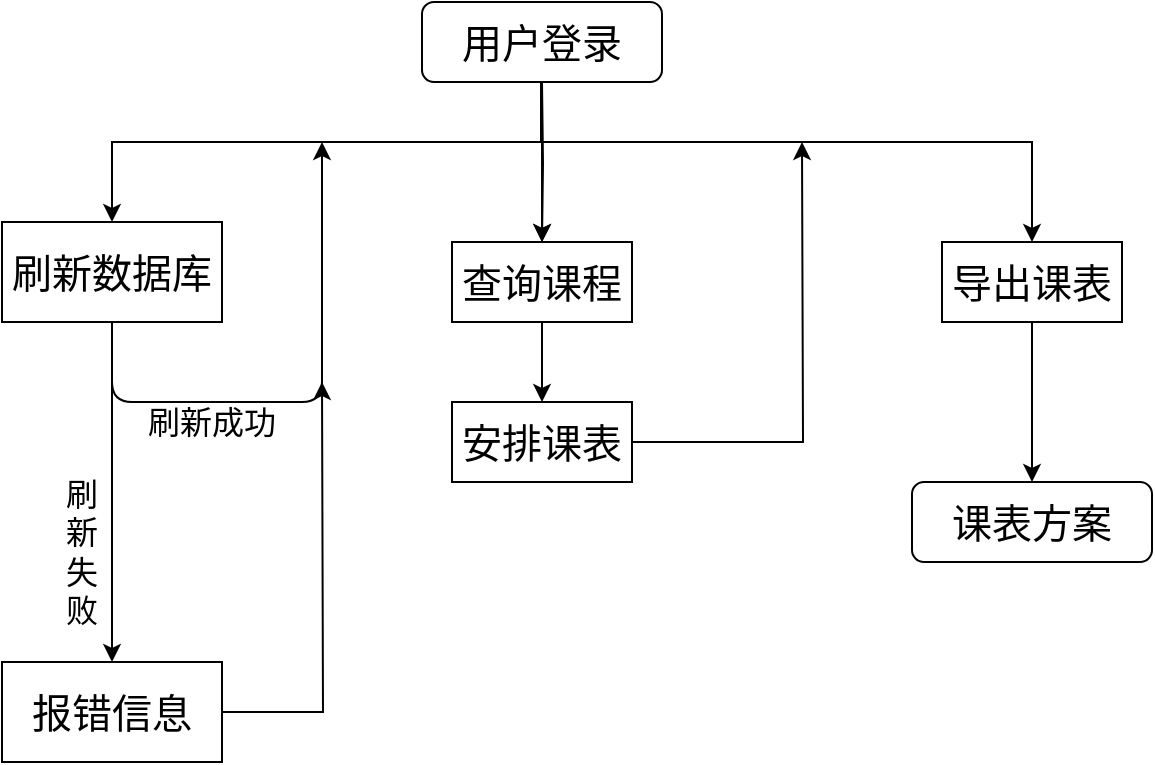 <mxfile version="13.8.9-1" type="device"><diagram id="FjBohpym0CsmlymngLuH" name="Page-1"><mxGraphModel dx="1069" dy="566" grid="1" gridSize="10" guides="1" tooltips="1" connect="1" arrows="1" fold="1" page="1" pageScale="1" pageWidth="827" pageHeight="1169" math="0" shadow="0"><root><mxCell id="0"/><mxCell id="1" parent="0"/><mxCell id="JjS7YMvo9j_RTsrww9jf-3" value="" style="edgeStyle=orthogonalEdgeStyle;rounded=0;orthogonalLoop=1;jettySize=auto;html=1;" edge="1" parent="1"><mxGeometry relative="1" as="geometry"><mxPoint x="380.0" y="160.0" as="sourcePoint"/><mxPoint x="380" y="240" as="targetPoint"/></mxGeometry></mxCell><mxCell id="JjS7YMvo9j_RTsrww9jf-17" value="" style="edgeStyle=orthogonalEdgeStyle;rounded=0;orthogonalLoop=1;jettySize=auto;html=1;" edge="1" parent="1" target="JjS7YMvo9j_RTsrww9jf-4"><mxGeometry relative="1" as="geometry"><mxPoint x="380.0" y="160.0" as="sourcePoint"/></mxGeometry></mxCell><mxCell id="JjS7YMvo9j_RTsrww9jf-18" value="" style="edgeStyle=orthogonalEdgeStyle;rounded=0;orthogonalLoop=1;jettySize=auto;html=1;exitX=0.5;exitY=1;exitDx=0;exitDy=0;entryX=0.5;entryY=0;entryDx=0;entryDy=0;" edge="1" parent="1" target="JjS7YMvo9j_RTsrww9jf-28"><mxGeometry relative="1" as="geometry"><mxPoint x="380.0" y="160.0" as="sourcePoint"/><mxPoint x="620" y="240" as="targetPoint"/><Array as="points"><mxPoint x="380" y="190"/><mxPoint x="625" y="190"/></Array></mxGeometry></mxCell><mxCell id="JjS7YMvo9j_RTsrww9jf-14" value="" style="edgeStyle=orthogonalEdgeStyle;rounded=0;orthogonalLoop=1;jettySize=auto;html=1;" edge="1" parent="1" source="JjS7YMvo9j_RTsrww9jf-4" target="JjS7YMvo9j_RTsrww9jf-13"><mxGeometry relative="1" as="geometry"/></mxCell><mxCell id="JjS7YMvo9j_RTsrww9jf-4" value="&lt;span style=&quot;font-size: 20px&quot;&gt;查询课程&lt;/span&gt;" style="rounded=0;whiteSpace=wrap;html=1;" vertex="1" parent="1"><mxGeometry x="335" y="240" width="90" height="40" as="geometry"/></mxCell><mxCell id="JjS7YMvo9j_RTsrww9jf-5" value="" style="edgeStyle=orthogonalEdgeStyle;rounded=0;orthogonalLoop=1;jettySize=auto;html=1;entryX=0.5;entryY=0;entryDx=0;entryDy=0;" edge="1" parent="1"><mxGeometry relative="1" as="geometry"><mxPoint x="379.5" y="160" as="sourcePoint"/><mxPoint x="165" y="230" as="targetPoint"/><Array as="points"><mxPoint x="380" y="190"/><mxPoint x="165" y="190"/></Array></mxGeometry></mxCell><mxCell id="JjS7YMvo9j_RTsrww9jf-20" value="" style="edgeStyle=orthogonalEdgeStyle;rounded=0;orthogonalLoop=1;jettySize=auto;html=1;entryX=0.5;entryY=0;entryDx=0;entryDy=0;" edge="1" parent="1" source="JjS7YMvo9j_RTsrww9jf-7" target="JjS7YMvo9j_RTsrww9jf-22"><mxGeometry relative="1" as="geometry"><mxPoint x="165" y="390" as="targetPoint"/><Array as="points"/></mxGeometry></mxCell><mxCell id="JjS7YMvo9j_RTsrww9jf-7" value="&lt;span style=&quot;font-size: 20px&quot;&gt;刷新数据库&lt;/span&gt;" style="rounded=0;whiteSpace=wrap;html=1;" vertex="1" parent="1"><mxGeometry x="110" y="230" width="110" height="50" as="geometry"/></mxCell><mxCell id="JjS7YMvo9j_RTsrww9jf-8" value="" style="endArrow=classic;html=1;exitX=0.5;exitY=1;exitDx=0;exitDy=0;" edge="1" parent="1" source="JjS7YMvo9j_RTsrww9jf-7"><mxGeometry width="50" height="50" relative="1" as="geometry"><mxPoint x="130" y="360" as="sourcePoint"/><mxPoint x="270" y="190" as="targetPoint"/><Array as="points"><mxPoint x="165" y="320"/><mxPoint x="270" y="320"/></Array></mxGeometry></mxCell><mxCell id="JjS7YMvo9j_RTsrww9jf-9" value="&lt;font style=&quot;font-size: 20px&quot;&gt;用户登录&lt;/font&gt;" style="rounded=1;whiteSpace=wrap;html=1;" vertex="1" parent="1"><mxGeometry x="320" y="120" width="120" height="40" as="geometry"/></mxCell><mxCell id="JjS7YMvo9j_RTsrww9jf-16" value="" style="edgeStyle=orthogonalEdgeStyle;rounded=0;orthogonalLoop=1;jettySize=auto;html=1;" edge="1" parent="1" source="JjS7YMvo9j_RTsrww9jf-13"><mxGeometry relative="1" as="geometry"><mxPoint x="510" y="190" as="targetPoint"/></mxGeometry></mxCell><mxCell id="JjS7YMvo9j_RTsrww9jf-13" value="&lt;span style=&quot;font-size: 20px&quot;&gt;安排课表&lt;/span&gt;" style="rounded=0;whiteSpace=wrap;html=1;" vertex="1" parent="1"><mxGeometry x="335" y="320" width="90" height="40" as="geometry"/></mxCell><mxCell id="JjS7YMvo9j_RTsrww9jf-19" value="&lt;font style=&quot;font-size: 16px&quot;&gt;刷新成功&lt;/font&gt;" style="text;html=1;strokeColor=none;fillColor=none;align=center;verticalAlign=middle;whiteSpace=wrap;rounded=0;" vertex="1" parent="1"><mxGeometry x="180" y="320" width="70" height="20" as="geometry"/></mxCell><mxCell id="JjS7YMvo9j_RTsrww9jf-26" value="" style="edgeStyle=orthogonalEdgeStyle;rounded=0;orthogonalLoop=1;jettySize=auto;html=1;" edge="1" parent="1" source="JjS7YMvo9j_RTsrww9jf-22"><mxGeometry relative="1" as="geometry"><mxPoint x="270" y="310" as="targetPoint"/></mxGeometry></mxCell><mxCell id="JjS7YMvo9j_RTsrww9jf-22" value="&lt;span style=&quot;font-size: 20px&quot;&gt;报错信息&lt;/span&gt;" style="rounded=0;whiteSpace=wrap;html=1;" vertex="1" parent="1"><mxGeometry x="110" y="450" width="110" height="50" as="geometry"/></mxCell><mxCell id="JjS7YMvo9j_RTsrww9jf-23" value="&lt;font style=&quot;font-size: 16px&quot;&gt;刷&lt;br&gt;新&lt;br&gt;失&lt;br&gt;败&lt;/font&gt;" style="text;html=1;strokeColor=none;fillColor=none;align=center;verticalAlign=middle;whiteSpace=wrap;rounded=0;" vertex="1" parent="1"><mxGeometry x="130" y="360" width="40" height="70" as="geometry"/></mxCell><mxCell id="JjS7YMvo9j_RTsrww9jf-32" value="" style="edgeStyle=orthogonalEdgeStyle;rounded=0;orthogonalLoop=1;jettySize=auto;html=1;" edge="1" parent="1" source="JjS7YMvo9j_RTsrww9jf-28"><mxGeometry relative="1" as="geometry"><mxPoint x="625.0" y="360.0" as="targetPoint"/></mxGeometry></mxCell><mxCell id="JjS7YMvo9j_RTsrww9jf-28" value="&lt;span style=&quot;font-size: 20px&quot;&gt;导出课表&lt;/span&gt;" style="rounded=0;whiteSpace=wrap;html=1;" vertex="1" parent="1"><mxGeometry x="580" y="240" width="90" height="40" as="geometry"/></mxCell><mxCell id="JjS7YMvo9j_RTsrww9jf-33" value="&lt;font style=&quot;font-size: 20px&quot;&gt;课表方案&lt;/font&gt;" style="rounded=1;whiteSpace=wrap;html=1;" vertex="1" parent="1"><mxGeometry x="565" y="360" width="120" height="40" as="geometry"/></mxCell></root></mxGraphModel></diagram></mxfile>